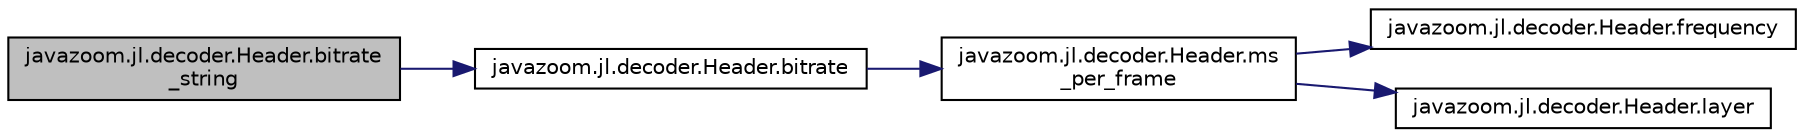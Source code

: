 digraph "javazoom.jl.decoder.Header.bitrate_string"
{
 // LATEX_PDF_SIZE
  edge [fontname="Helvetica",fontsize="10",labelfontname="Helvetica",labelfontsize="10"];
  node [fontname="Helvetica",fontsize="10",shape=record];
  rankdir="LR";
  Node1 [label="javazoom.jl.decoder.Header.bitrate\l_string",height=0.2,width=0.4,color="black", fillcolor="grey75", style="filled", fontcolor="black",tooltip=" "];
  Node1 -> Node2 [color="midnightblue",fontsize="10",style="solid",fontname="Helvetica"];
  Node2 [label="javazoom.jl.decoder.Header.bitrate",height=0.2,width=0.4,color="black", fillcolor="white", style="filled",URL="$classjavazoom_1_1jl_1_1decoder_1_1_header.html#a7b39f2d3ee23ac98e3423da793d77386",tooltip=" "];
  Node2 -> Node3 [color="midnightblue",fontsize="10",style="solid",fontname="Helvetica"];
  Node3 [label="javazoom.jl.decoder.Header.ms\l_per_frame",height=0.2,width=0.4,color="black", fillcolor="white", style="filled",URL="$classjavazoom_1_1jl_1_1decoder_1_1_header.html#aa9c1782da72a960404e039308c983aae",tooltip=" "];
  Node3 -> Node4 [color="midnightblue",fontsize="10",style="solid",fontname="Helvetica"];
  Node4 [label="javazoom.jl.decoder.Header.frequency",height=0.2,width=0.4,color="black", fillcolor="white", style="filled",URL="$classjavazoom_1_1jl_1_1decoder_1_1_header.html#ab612295f39e1b16815ba513184f4f389",tooltip=" "];
  Node3 -> Node5 [color="midnightblue",fontsize="10",style="solid",fontname="Helvetica"];
  Node5 [label="javazoom.jl.decoder.Header.layer",height=0.2,width=0.4,color="black", fillcolor="white", style="filled",URL="$classjavazoom_1_1jl_1_1decoder_1_1_header.html#a85b41f55daf859eb17685d68480ee5e0",tooltip=" "];
}
